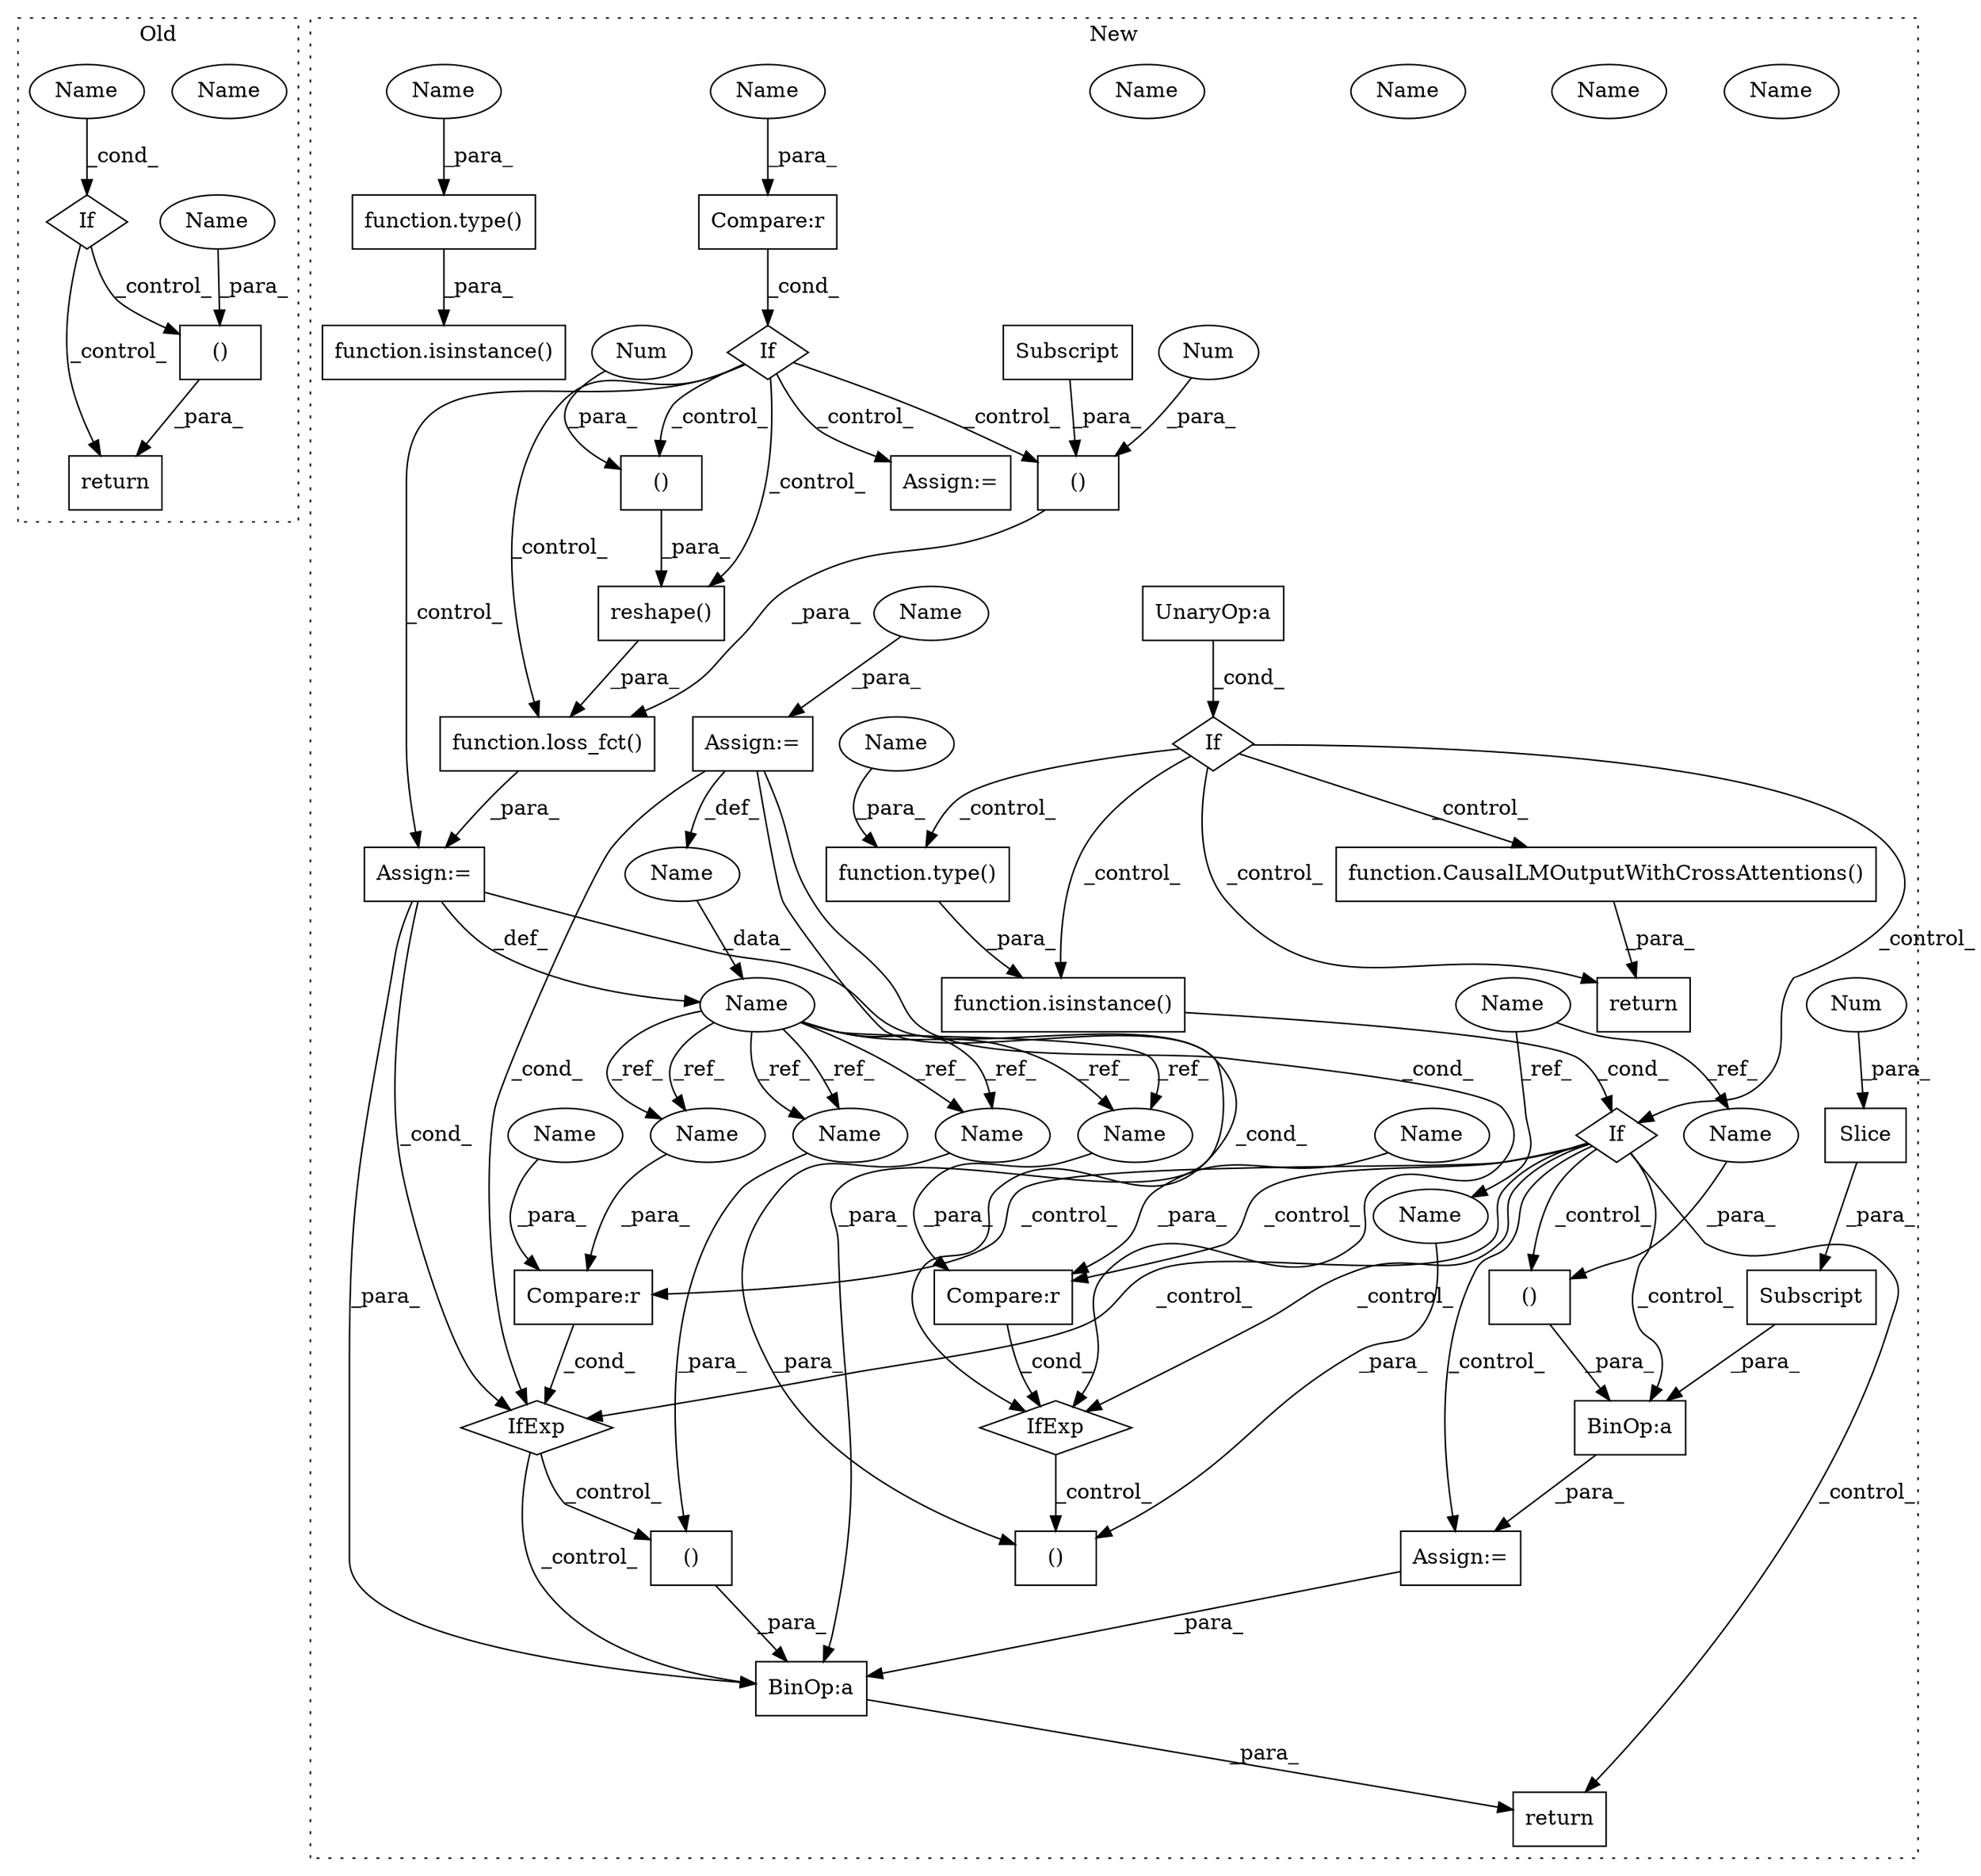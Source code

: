 digraph G {
subgraph cluster0 {
1 [label="()" a="54" s="40990" l="12" shape="box"];
3 [label="If" a="96" s="40951" l="3" shape="diamond"];
31 [label="Name" a="87" s="40954" l="9" shape="ellipse"];
39 [label="return" a="93" s="40977" l="7" shape="box"];
59 [label="Name" a="87" s="40984" l="6" shape="ellipse"];
60 [label="Name" a="87" s="40954" l="9" shape="ellipse"];
label = "Old";
style="dotted";
}
subgraph cluster1 {
2 [label="function.CausalLMOutputWithCrossAttentions()" a="75" s="46634" l="294" shape="box"];
4 [label="If" a="96" s="46356" l="3" shape="diamond"];
5 [label="()" a="54" s="46457" l="8" shape="box"];
6 [label="If" a="96" s="46388" l="3" shape="diamond"];
7 [label="()" a="54" s="46209" l="24" shape="box"];
8 [label="If" a="96" s="45924" l="3" shape="diamond"];
9 [label="()" a="54" s="46529" l="0" shape="box"];
10 [label="Num" a="76" s="46207" l="2" shape="ellipse"];
11 [label="()" a="54" s="46571" l="0" shape="box"];
12 [label="Name" a="87" s="45858" l="6" shape="ellipse"];
13 [label="BinOp:a" a="82" s="46531" l="3" shape="box"];
14 [label="BinOp:a" a="82" s="46573" l="3" shape="box"];
15 [label="UnaryOp:a" a="61" s="46359" l="15" shape="box"];
16 [label="Subscript" a="63" s="46211,0" l="22,0" shape="box"];
17 [label="function.loss_fct()" a="75" s="46176,46264" l="9,1" shape="box"];
18 [label="Subscript" a="63" s="46534,0" l="11,0" shape="box"];
19 [label="reshape()" a="75" s="46237,46263" l="21,1" shape="box"];
20 [label="Compare:r" a="40" s="45927" l="18" shape="box"];
21 [label="Assign:=" a="68" s="45908" l="3" shape="box"];
22 [label="Compare:r" a="40" s="46470" l="16" shape="box"];
23 [label="Compare:r" a="40" s="46588" l="16" shape="box"];
24 [label="IfExp" a="51" s="46466,46486" l="4,6" shape="diamond"];
25 [label="function.type()" a="75" s="46411,46425" l="5,1" shape="box"];
26 [label="IfExp" a="51" s="46584,46604" l="4,6" shape="diamond"];
27 [label="Slice" a="80" s="46542" l="2" shape="box"];
28 [label="Num" a="76" s="46542" l="1" shape="ellipse"];
29 [label="Name" a="87" s="45904" l="4" shape="ellipse"];
30 [label="Name" a="87" s="46169" l="4" shape="ellipse"];
32 [label="function.type()" a="75" s="45742,45756" l="5,1" shape="box"];
33 [label="function.isinstance()" a="75" s="46391,46426" l="11,1" shape="box"];
34 [label="Assign:=" a="68" s="46173" l="3" shape="box"];
35 [label="function.isinstance()" a="75" s="45722,45757" l="11,1" shape="box"];
36 [label="Assign:=" a="68" s="46519" l="3" shape="box"];
37 [label="Assign:=" a="68" s="46135" l="3" shape="box"];
38 [label="return" a="93" s="46627" l="7" shape="box"];
40 [label="()" a="54" s="46261" l="0" shape="box"];
41 [label="Num" a="76" s="46259" l="2" shape="ellipse"];
42 [label="return" a="93" s="46558" l="7" shape="box"];
43 [label="Name" a="87" s="46588" l="4" shape="ellipse"];
44 [label="Name" a="87" s="46567" l="4" shape="ellipse"];
45 [label="Name" a="87" s="46453" l="4" shape="ellipse"];
46 [label="Name" a="87" s="46470" l="4" shape="ellipse"];
47 [label="Name" a="87" s="45911" l="4" shape="ellipse"];
48 [label="Name" a="87" s="46600" l="4" shape="ellipse"];
49 [label="Name" a="87" s="46482" l="4" shape="ellipse"];
50 [label="Name" a="87" s="45941" l="4" shape="ellipse"];
51 [label="Name" a="87" s="46588" l="4" shape="ellipse"];
52 [label="Name" a="87" s="46470" l="4" shape="ellipse"];
53 [label="Name" a="87" s="46453" l="4" shape="ellipse"];
54 [label="Name" a="87" s="46567" l="4" shape="ellipse"];
55 [label="Name" a="87" s="45747" l="9" shape="ellipse"];
56 [label="Name" a="87" s="46416" l="9" shape="ellipse"];
57 [label="Name" a="87" s="46459" l="6" shape="ellipse"];
58 [label="Name" a="87" s="46523" l="6" shape="ellipse"];
label = "New";
style="dotted";
}
1 -> 39 [label="_para_"];
2 -> 38 [label="_para_"];
3 -> 39 [label="_control_"];
3 -> 1 [label="_control_"];
4 -> 25 [label="_control_"];
4 -> 2 [label="_control_"];
4 -> 38 [label="_control_"];
4 -> 33 [label="_control_"];
4 -> 6 [label="_control_"];
6 -> 42 [label="_control_"];
6 -> 24 [label="_control_"];
6 -> 9 [label="_control_"];
6 -> 13 [label="_control_"];
6 -> 26 [label="_control_"];
6 -> 22 [label="_control_"];
6 -> 23 [label="_control_"];
6 -> 36 [label="_control_"];
7 -> 17 [label="_para_"];
8 -> 19 [label="_control_"];
8 -> 37 [label="_control_"];
8 -> 34 [label="_control_"];
8 -> 17 [label="_control_"];
8 -> 40 [label="_control_"];
8 -> 7 [label="_control_"];
9 -> 13 [label="_para_"];
10 -> 7 [label="_para_"];
11 -> 14 [label="_para_"];
12 -> 57 [label="_ref_"];
12 -> 58 [label="_ref_"];
13 -> 36 [label="_para_"];
14 -> 42 [label="_para_"];
15 -> 4 [label="_cond_"];
16 -> 7 [label="_para_"];
17 -> 34 [label="_para_"];
18 -> 13 [label="_para_"];
19 -> 17 [label="_para_"];
20 -> 8 [label="_cond_"];
21 -> 14 [label="_para_"];
21 -> 26 [label="_cond_"];
21 -> 29 [label="_def_"];
21 -> 24 [label="_cond_"];
22 -> 24 [label="_cond_"];
23 -> 26 [label="_cond_"];
24 -> 5 [label="_control_"];
25 -> 33 [label="_para_"];
26 -> 14 [label="_control_"];
26 -> 11 [label="_control_"];
27 -> 18 [label="_para_"];
28 -> 27 [label="_para_"];
29 -> 30 [label="_data_"];
30 -> 54 [label="_ref_"];
30 -> 53 [label="_ref_"];
30 -> 52 [label="_ref_"];
30 -> 54 [label="_ref_"];
30 -> 52 [label="_ref_"];
30 -> 51 [label="_ref_"];
30 -> 53 [label="_ref_"];
30 -> 51 [label="_ref_"];
32 -> 35 [label="_para_"];
33 -> 6 [label="_cond_"];
34 -> 14 [label="_para_"];
34 -> 26 [label="_cond_"];
34 -> 30 [label="_def_"];
34 -> 24 [label="_cond_"];
36 -> 14 [label="_para_"];
40 -> 19 [label="_para_"];
41 -> 40 [label="_para_"];
47 -> 21 [label="_para_"];
48 -> 23 [label="_para_"];
49 -> 22 [label="_para_"];
50 -> 20 [label="_para_"];
51 -> 23 [label="_para_"];
52 -> 22 [label="_para_"];
53 -> 5 [label="_para_"];
54 -> 11 [label="_para_"];
55 -> 32 [label="_para_"];
56 -> 25 [label="_para_"];
57 -> 5 [label="_para_"];
58 -> 9 [label="_para_"];
59 -> 1 [label="_para_"];
60 -> 3 [label="_cond_"];
}